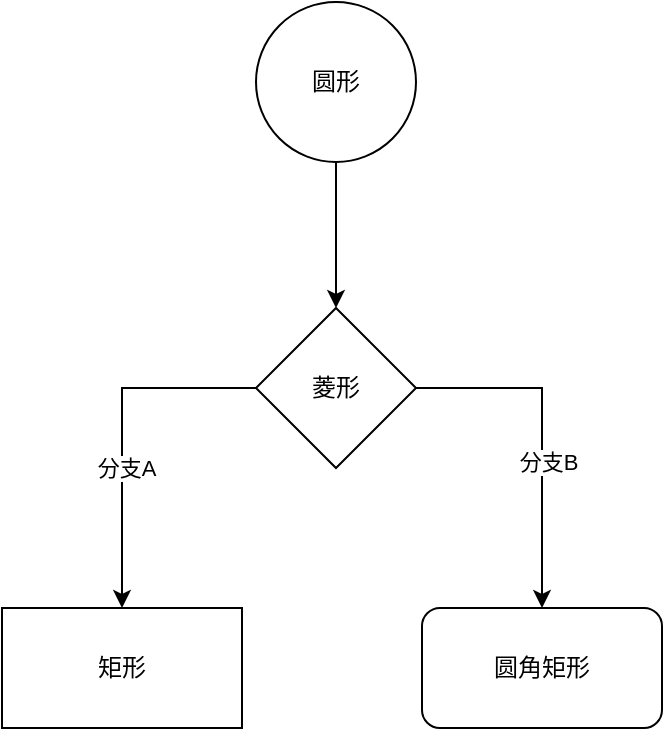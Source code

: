 <mxfile version="21.0.10" type="github">
  <diagram name="第 1 页" id="0XDI-VkfgNst53e6hnar">
    <mxGraphModel dx="1035" dy="545" grid="0" gridSize="10" guides="1" tooltips="1" connect="1" arrows="1" fold="1" page="1" pageScale="1" pageWidth="827" pageHeight="1169" math="0" shadow="0">
      <root>
        <mxCell id="0" />
        <mxCell id="1" parent="0" />
        <mxCell id="zBfdnBib8s4iw6136E-Z-30" value="矩形" style="rounded=0;whiteSpace=wrap;html=1;" vertex="1" parent="1">
          <mxGeometry x="234" y="470" width="120" height="60" as="geometry" />
        </mxCell>
        <mxCell id="zBfdnBib8s4iw6136E-Z-37" style="edgeStyle=orthogonalEdgeStyle;rounded=0;orthogonalLoop=1;jettySize=auto;html=1;entryX=0.5;entryY=0;entryDx=0;entryDy=0;" edge="1" parent="1" source="zBfdnBib8s4iw6136E-Z-31" target="zBfdnBib8s4iw6136E-Z-32">
          <mxGeometry relative="1" as="geometry" />
        </mxCell>
        <mxCell id="zBfdnBib8s4iw6136E-Z-31" value="圆形" style="ellipse;whiteSpace=wrap;html=1;aspect=fixed;" vertex="1" parent="1">
          <mxGeometry x="361" y="167" width="80" height="80" as="geometry" />
        </mxCell>
        <mxCell id="zBfdnBib8s4iw6136E-Z-35" style="edgeStyle=orthogonalEdgeStyle;rounded=0;orthogonalLoop=1;jettySize=auto;html=1;" edge="1" parent="1" source="zBfdnBib8s4iw6136E-Z-32" target="zBfdnBib8s4iw6136E-Z-30">
          <mxGeometry relative="1" as="geometry" />
        </mxCell>
        <mxCell id="zBfdnBib8s4iw6136E-Z-39" value="分支A" style="edgeLabel;html=1;align=center;verticalAlign=middle;resizable=0;points=[];" vertex="1" connectable="0" parent="zBfdnBib8s4iw6136E-Z-35">
          <mxGeometry x="0.209" y="2" relative="1" as="geometry">
            <mxPoint as="offset" />
          </mxGeometry>
        </mxCell>
        <mxCell id="zBfdnBib8s4iw6136E-Z-36" style="edgeStyle=orthogonalEdgeStyle;rounded=0;orthogonalLoop=1;jettySize=auto;html=1;entryX=0.5;entryY=0;entryDx=0;entryDy=0;" edge="1" parent="1" source="zBfdnBib8s4iw6136E-Z-32" target="zBfdnBib8s4iw6136E-Z-34">
          <mxGeometry relative="1" as="geometry" />
        </mxCell>
        <mxCell id="zBfdnBib8s4iw6136E-Z-38" value="分支B" style="edgeLabel;html=1;align=center;verticalAlign=middle;resizable=0;points=[];" vertex="1" connectable="0" parent="zBfdnBib8s4iw6136E-Z-36">
          <mxGeometry x="0.156" y="3" relative="1" as="geometry">
            <mxPoint as="offset" />
          </mxGeometry>
        </mxCell>
        <mxCell id="zBfdnBib8s4iw6136E-Z-32" value="菱形" style="rhombus;whiteSpace=wrap;html=1;" vertex="1" parent="1">
          <mxGeometry x="361" y="320" width="80" height="80" as="geometry" />
        </mxCell>
        <mxCell id="zBfdnBib8s4iw6136E-Z-34" value="圆角矩形" style="rounded=1;whiteSpace=wrap;html=1;" vertex="1" parent="1">
          <mxGeometry x="444" y="470" width="120" height="60" as="geometry" />
        </mxCell>
      </root>
    </mxGraphModel>
  </diagram>
</mxfile>
